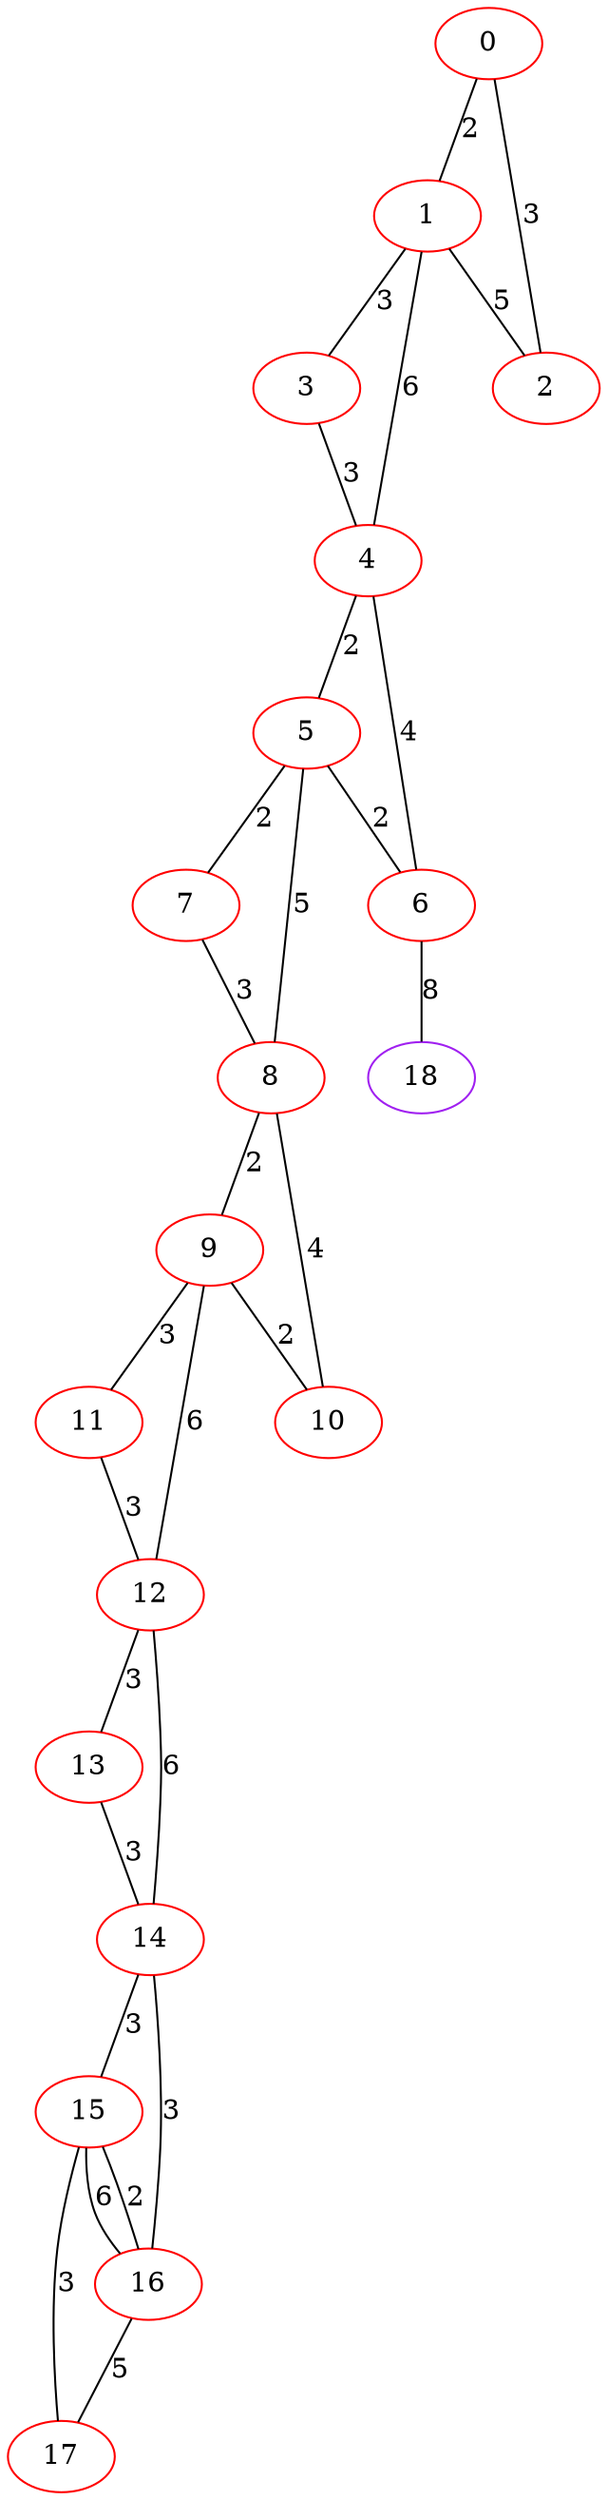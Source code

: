 graph "" {
0 [color=red, weight=1];
1 [color=red, weight=1];
2 [color=red, weight=1];
3 [color=red, weight=1];
4 [color=red, weight=1];
5 [color=red, weight=1];
6 [color=red, weight=1];
7 [color=red, weight=1];
8 [color=red, weight=1];
9 [color=red, weight=1];
10 [color=red, weight=1];
11 [color=red, weight=1];
12 [color=red, weight=1];
13 [color=red, weight=1];
14 [color=red, weight=1];
15 [color=red, weight=1];
16 [color=red, weight=1];
17 [color=red, weight=1];
18 [color=purple, weight=4];
0 -- 1  [key=0, label=2];
0 -- 2  [key=0, label=3];
1 -- 2  [key=0, label=5];
1 -- 3  [key=0, label=3];
1 -- 4  [key=0, label=6];
3 -- 4  [key=0, label=3];
4 -- 5  [key=0, label=2];
4 -- 6  [key=0, label=4];
5 -- 8  [key=0, label=5];
5 -- 6  [key=0, label=2];
5 -- 7  [key=0, label=2];
6 -- 18  [key=0, label=8];
7 -- 8  [key=0, label=3];
8 -- 9  [key=0, label=2];
8 -- 10  [key=0, label=4];
9 -- 10  [key=0, label=2];
9 -- 11  [key=0, label=3];
9 -- 12  [key=0, label=6];
11 -- 12  [key=0, label=3];
12 -- 13  [key=0, label=3];
12 -- 14  [key=0, label=6];
13 -- 14  [key=0, label=3];
14 -- 16  [key=0, label=3];
14 -- 15  [key=0, label=3];
15 -- 16  [key=0, label=2];
15 -- 16  [key=1, label=6];
15 -- 17  [key=0, label=3];
16 -- 17  [key=0, label=5];
}
